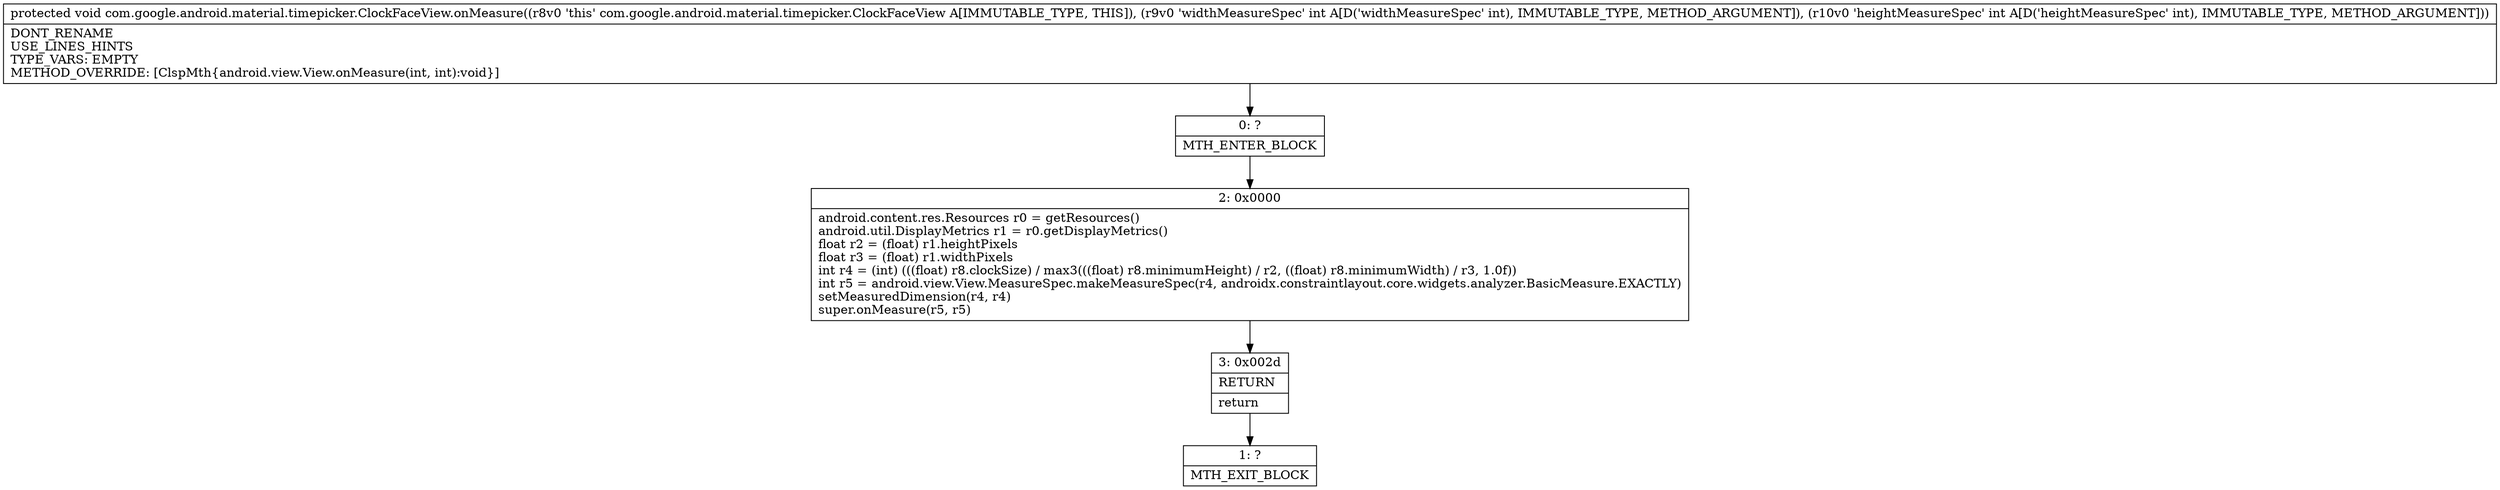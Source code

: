 digraph "CFG forcom.google.android.material.timepicker.ClockFaceView.onMeasure(II)V" {
Node_0 [shape=record,label="{0\:\ ?|MTH_ENTER_BLOCK\l}"];
Node_2 [shape=record,label="{2\:\ 0x0000|android.content.res.Resources r0 = getResources()\landroid.util.DisplayMetrics r1 = r0.getDisplayMetrics()\lfloat r2 = (float) r1.heightPixels\lfloat r3 = (float) r1.widthPixels\lint r4 = (int) (((float) r8.clockSize) \/ max3(((float) r8.minimumHeight) \/ r2, ((float) r8.minimumWidth) \/ r3, 1.0f))\lint r5 = android.view.View.MeasureSpec.makeMeasureSpec(r4, androidx.constraintlayout.core.widgets.analyzer.BasicMeasure.EXACTLY)\lsetMeasuredDimension(r4, r4)\lsuper.onMeasure(r5, r5)\l}"];
Node_3 [shape=record,label="{3\:\ 0x002d|RETURN\l|return\l}"];
Node_1 [shape=record,label="{1\:\ ?|MTH_EXIT_BLOCK\l}"];
MethodNode[shape=record,label="{protected void com.google.android.material.timepicker.ClockFaceView.onMeasure((r8v0 'this' com.google.android.material.timepicker.ClockFaceView A[IMMUTABLE_TYPE, THIS]), (r9v0 'widthMeasureSpec' int A[D('widthMeasureSpec' int), IMMUTABLE_TYPE, METHOD_ARGUMENT]), (r10v0 'heightMeasureSpec' int A[D('heightMeasureSpec' int), IMMUTABLE_TYPE, METHOD_ARGUMENT]))  | DONT_RENAME\lUSE_LINES_HINTS\lTYPE_VARS: EMPTY\lMETHOD_OVERRIDE: [ClspMth\{android.view.View.onMeasure(int, int):void\}]\l}"];
MethodNode -> Node_0;Node_0 -> Node_2;
Node_2 -> Node_3;
Node_3 -> Node_1;
}

